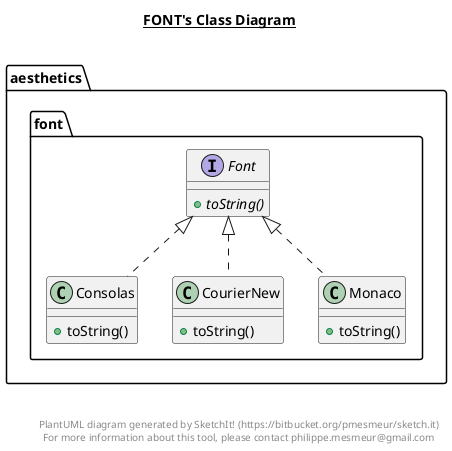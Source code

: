 @startuml

title __FONT's Class Diagram__\n

  namespace aesthetics {
    namespace font {
      class aesthetics.font.Consolas {
          + toString()
      }
    }
  }
  

  namespace aesthetics {
    namespace font {
      class aesthetics.font.CourierNew {
          + toString()
      }
    }
  }
  

  namespace aesthetics {
    namespace font {
      interface aesthetics.font.Font {
          {abstract} + toString()
      }
    }
  }
  

  namespace aesthetics {
    namespace font {
      class aesthetics.font.Monaco {
          + toString()
      }
    }
  }
  

  aesthetics.font.Consolas .up.|> aesthetics.font.Font
  aesthetics.font.CourierNew .up.|> aesthetics.font.Font
  aesthetics.font.Monaco .up.|> aesthetics.font.Font


right footer


PlantUML diagram generated by SketchIt! (https://bitbucket.org/pmesmeur/sketch.it)
For more information about this tool, please contact philippe.mesmeur@gmail.com
endfooter

@enduml
